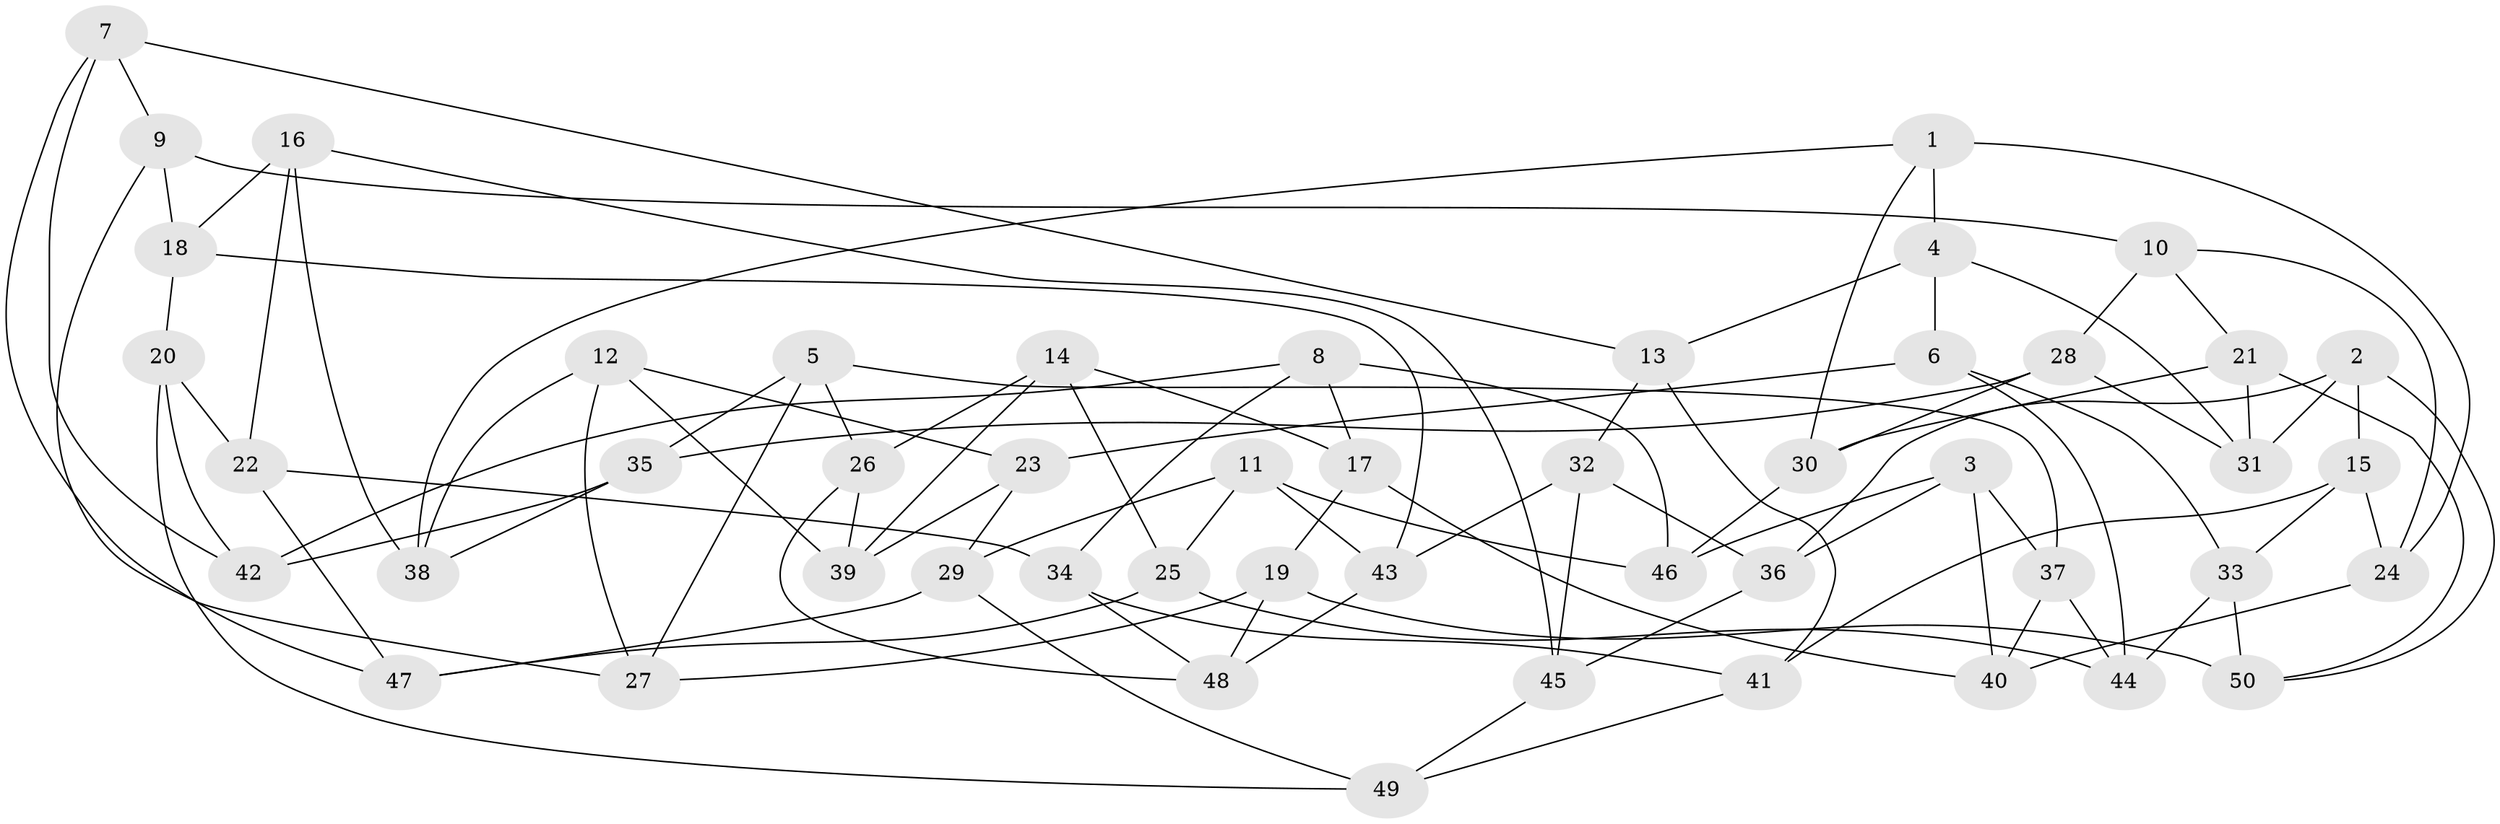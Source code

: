 // coarse degree distribution, {4: 0.2, 5: 0.35, 6: 0.35, 7: 0.05, 8: 0.05}
// Generated by graph-tools (version 1.1) at 2025/38/03/04/25 23:38:07]
// undirected, 50 vertices, 100 edges
graph export_dot {
  node [color=gray90,style=filled];
  1;
  2;
  3;
  4;
  5;
  6;
  7;
  8;
  9;
  10;
  11;
  12;
  13;
  14;
  15;
  16;
  17;
  18;
  19;
  20;
  21;
  22;
  23;
  24;
  25;
  26;
  27;
  28;
  29;
  30;
  31;
  32;
  33;
  34;
  35;
  36;
  37;
  38;
  39;
  40;
  41;
  42;
  43;
  44;
  45;
  46;
  47;
  48;
  49;
  50;
  1 -- 4;
  1 -- 24;
  1 -- 30;
  1 -- 38;
  2 -- 50;
  2 -- 36;
  2 -- 31;
  2 -- 15;
  3 -- 36;
  3 -- 37;
  3 -- 46;
  3 -- 40;
  4 -- 6;
  4 -- 13;
  4 -- 31;
  5 -- 27;
  5 -- 37;
  5 -- 35;
  5 -- 26;
  6 -- 33;
  6 -- 44;
  6 -- 23;
  7 -- 13;
  7 -- 9;
  7 -- 42;
  7 -- 47;
  8 -- 34;
  8 -- 46;
  8 -- 17;
  8 -- 42;
  9 -- 27;
  9 -- 18;
  9 -- 10;
  10 -- 21;
  10 -- 24;
  10 -- 28;
  11 -- 43;
  11 -- 46;
  11 -- 29;
  11 -- 25;
  12 -- 39;
  12 -- 27;
  12 -- 23;
  12 -- 38;
  13 -- 41;
  13 -- 32;
  14 -- 26;
  14 -- 17;
  14 -- 25;
  14 -- 39;
  15 -- 24;
  15 -- 41;
  15 -- 33;
  16 -- 45;
  16 -- 22;
  16 -- 38;
  16 -- 18;
  17 -- 40;
  17 -- 19;
  18 -- 43;
  18 -- 20;
  19 -- 48;
  19 -- 50;
  19 -- 27;
  20 -- 49;
  20 -- 22;
  20 -- 42;
  21 -- 50;
  21 -- 31;
  21 -- 30;
  22 -- 34;
  22 -- 47;
  23 -- 39;
  23 -- 29;
  24 -- 40;
  25 -- 44;
  25 -- 47;
  26 -- 39;
  26 -- 48;
  28 -- 31;
  28 -- 35;
  28 -- 30;
  29 -- 49;
  29 -- 47;
  30 -- 46;
  32 -- 43;
  32 -- 45;
  32 -- 36;
  33 -- 44;
  33 -- 50;
  34 -- 41;
  34 -- 48;
  35 -- 42;
  35 -- 38;
  36 -- 45;
  37 -- 40;
  37 -- 44;
  41 -- 49;
  43 -- 48;
  45 -- 49;
}
